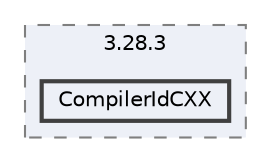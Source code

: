 digraph "SourceCode/build/CMakeFiles/3.28.3/CompilerIdCXX"
{
 // LATEX_PDF_SIZE
  bgcolor="transparent";
  edge [fontname=Helvetica,fontsize=10,labelfontname=Helvetica,labelfontsize=10];
  node [fontname=Helvetica,fontsize=10,shape=box,height=0.2,width=0.4];
  compound=true
  subgraph clusterdir_6221353017ca33b62aacfd1661ef86b5 {
    graph [ bgcolor="#edf0f7", pencolor="grey50", label="3.28.3", fontname=Helvetica,fontsize=10 style="filled,dashed", URL="dir_6221353017ca33b62aacfd1661ef86b5.html",tooltip=""]
  dir_d386f0221284a5448e778fc478507f8f [label="CompilerIdCXX", fillcolor="#edf0f7", color="grey25", style="filled,bold", URL="dir_d386f0221284a5448e778fc478507f8f.html",tooltip=""];
  }
}
